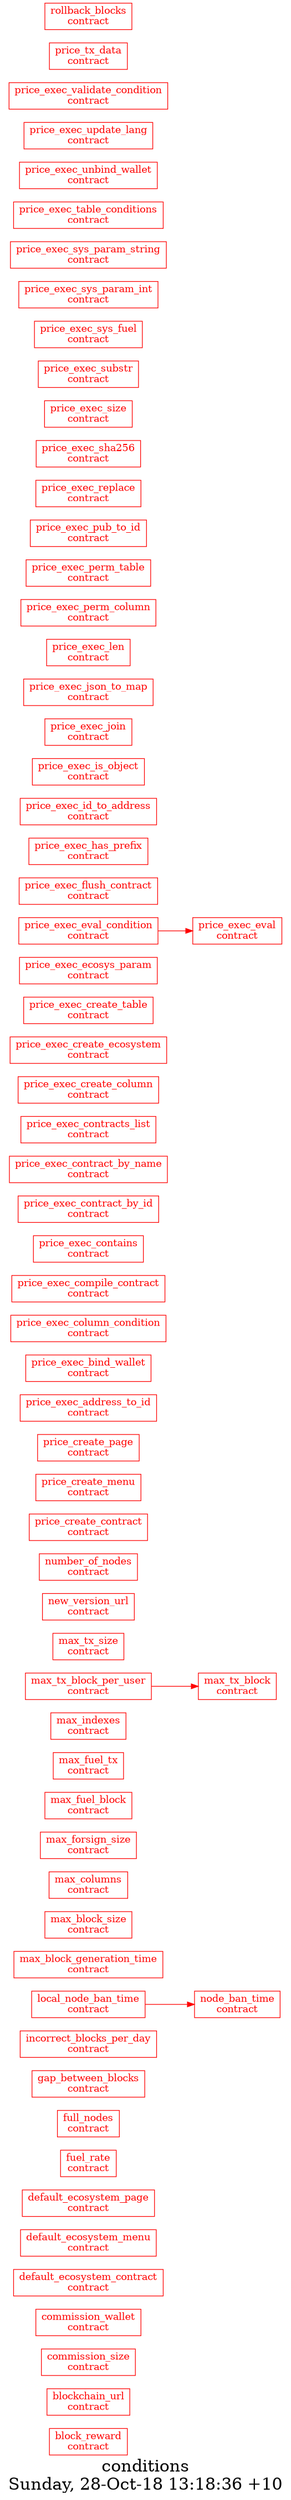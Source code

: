 digraph G {
fontsize="24";
label="conditions\nSunday, 28-Oct-18 13:18:36 +10";
nojustify=true;
ordering=out;
rankdir=LR;
size="30";
"block_reward\ncontract" [color=red, fontcolor=red, group=contracts, shape=record];
"blockchain_url\ncontract" [color=red, fontcolor=red, group=contracts, shape=record];
"commission_size\ncontract" [color=red, fontcolor=red, group=contracts, shape=record];
"commission_wallet\ncontract" [color=red, fontcolor=red, group=contracts, shape=record];
"default_ecosystem_contract\ncontract" [color=red, fontcolor=red, group=contracts, shape=record];
"default_ecosystem_menu\ncontract" [color=red, fontcolor=red, group=contracts, shape=record];
"default_ecosystem_page\ncontract" [color=red, fontcolor=red, group=contracts, shape=record];
"fuel_rate\ncontract" [color=red, fontcolor=red, group=contracts, shape=record];
"full_nodes\ncontract" [color=red, fontcolor=red, group=contracts, shape=record];
"gap_between_blocks\ncontract" [color=red, fontcolor=red, group=contracts, shape=record];
"incorrect_blocks_per_day\ncontract" [color=red, fontcolor=red, group=contracts, shape=record];
"local_node_ban_time\ncontract" -> "node_ban_time\ncontract"  [ color=red ]
"local_node_ban_time\ncontract" [color=red, fontcolor=red, group=contracts, shape=record];
"max_block_generation_time\ncontract" [color=red, fontcolor=red, group=contracts, shape=record];
"max_block_size\ncontract" [color=red, fontcolor=red, group=contracts, shape=record];
"max_columns\ncontract" [color=red, fontcolor=red, group=contracts, shape=record];
"max_forsign_size\ncontract" [color=red, fontcolor=red, group=contracts, shape=record];
"max_fuel_block\ncontract" [color=red, fontcolor=red, group=contracts, shape=record];
"max_fuel_tx\ncontract" [color=red, fontcolor=red, group=contracts, shape=record];
"max_indexes\ncontract" [color=red, fontcolor=red, group=contracts, shape=record];
"max_tx_block\ncontract" [color=red, fontcolor=red, group=contracts, shape=record];
"max_tx_block_per_user\ncontract" -> "max_tx_block\ncontract"  [ color=red ]
"max_tx_block_per_user\ncontract" [color=red, fontcolor=red, group=contracts, shape=record];
"max_tx_size\ncontract" [color=red, fontcolor=red, group=contracts, shape=record];
"new_version_url\ncontract" [color=red, fontcolor=red, group=contracts, shape=record];
"node_ban_time\ncontract" [color=red, fontcolor=red, group=contracts, shape=record];
"number_of_nodes\ncontract" [color=red, fontcolor=red, group=contracts, shape=record];
"price_create_contract\ncontract" [color=red, fontcolor=red, group=contracts, shape=record];
"price_create_menu\ncontract" [color=red, fontcolor=red, group=contracts, shape=record];
"price_create_page\ncontract" [color=red, fontcolor=red, group=contracts, shape=record];
"price_exec_address_to_id\ncontract" [color=red, fontcolor=red, group=contracts, shape=record];
"price_exec_bind_wallet\ncontract" [color=red, fontcolor=red, group=contracts, shape=record];
"price_exec_column_condition\ncontract" [color=red, fontcolor=red, group=contracts, shape=record];
"price_exec_compile_contract\ncontract" [color=red, fontcolor=red, group=contracts, shape=record];
"price_exec_contains\ncontract" [color=red, fontcolor=red, group=contracts, shape=record];
"price_exec_contract_by_id\ncontract" [color=red, fontcolor=red, group=contracts, shape=record];
"price_exec_contract_by_name\ncontract" [color=red, fontcolor=red, group=contracts, shape=record];
"price_exec_contracts_list\ncontract" [color=red, fontcolor=red, group=contracts, shape=record];
"price_exec_create_column\ncontract" [color=red, fontcolor=red, group=contracts, shape=record];
"price_exec_create_ecosystem\ncontract" [color=red, fontcolor=red, group=contracts, shape=record];
"price_exec_create_table\ncontract" [color=red, fontcolor=red, group=contracts, shape=record];
"price_exec_ecosys_param\ncontract" [color=red, fontcolor=red, group=contracts, shape=record];
"price_exec_eval\ncontract" [color=red, fontcolor=red, group=contracts, shape=record];
"price_exec_eval_condition\ncontract" -> "price_exec_eval\ncontract"  [ color=red ]
"price_exec_eval_condition\ncontract" [color=red, fontcolor=red, group=contracts, shape=record];
"price_exec_flush_contract\ncontract" [color=red, fontcolor=red, group=contracts, shape=record];
"price_exec_has_prefix\ncontract" [color=red, fontcolor=red, group=contracts, shape=record];
"price_exec_id_to_address\ncontract" [color=red, fontcolor=red, group=contracts, shape=record];
"price_exec_is_object\ncontract" [color=red, fontcolor=red, group=contracts, shape=record];
"price_exec_join\ncontract" [color=red, fontcolor=red, group=contracts, shape=record];
"price_exec_json_to_map\ncontract" [color=red, fontcolor=red, group=contracts, shape=record];
"price_exec_len\ncontract" [color=red, fontcolor=red, group=contracts, shape=record];
"price_exec_perm_column\ncontract" [color=red, fontcolor=red, group=contracts, shape=record];
"price_exec_perm_table\ncontract" [color=red, fontcolor=red, group=contracts, shape=record];
"price_exec_pub_to_id\ncontract" [color=red, fontcolor=red, group=contracts, shape=record];
"price_exec_replace\ncontract" [color=red, fontcolor=red, group=contracts, shape=record];
"price_exec_sha256\ncontract" [color=red, fontcolor=red, group=contracts, shape=record];
"price_exec_size\ncontract" [color=red, fontcolor=red, group=contracts, shape=record];
"price_exec_substr\ncontract" [color=red, fontcolor=red, group=contracts, shape=record];
"price_exec_sys_fuel\ncontract" [color=red, fontcolor=red, group=contracts, shape=record];
"price_exec_sys_param_int\ncontract" [color=red, fontcolor=red, group=contracts, shape=record];
"price_exec_sys_param_string\ncontract" [color=red, fontcolor=red, group=contracts, shape=record];
"price_exec_table_conditions\ncontract" [color=red, fontcolor=red, group=contracts, shape=record];
"price_exec_unbind_wallet\ncontract" [color=red, fontcolor=red, group=contracts, shape=record];
"price_exec_update_lang\ncontract" [color=red, fontcolor=red, group=contracts, shape=record];
"price_exec_validate_condition\ncontract" [color=red, fontcolor=red, group=contracts, shape=record];
"price_tx_data\ncontract" [color=red, fontcolor=red, group=contracts, shape=record];
"rollback_blocks\ncontract" [color=red, fontcolor=red, group=contracts, shape=record];
}
